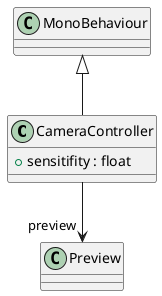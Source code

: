 @startuml
class CameraController {
    + sensitifity : float
}
MonoBehaviour <|-- CameraController
CameraController --> "preview" Preview
@enduml
